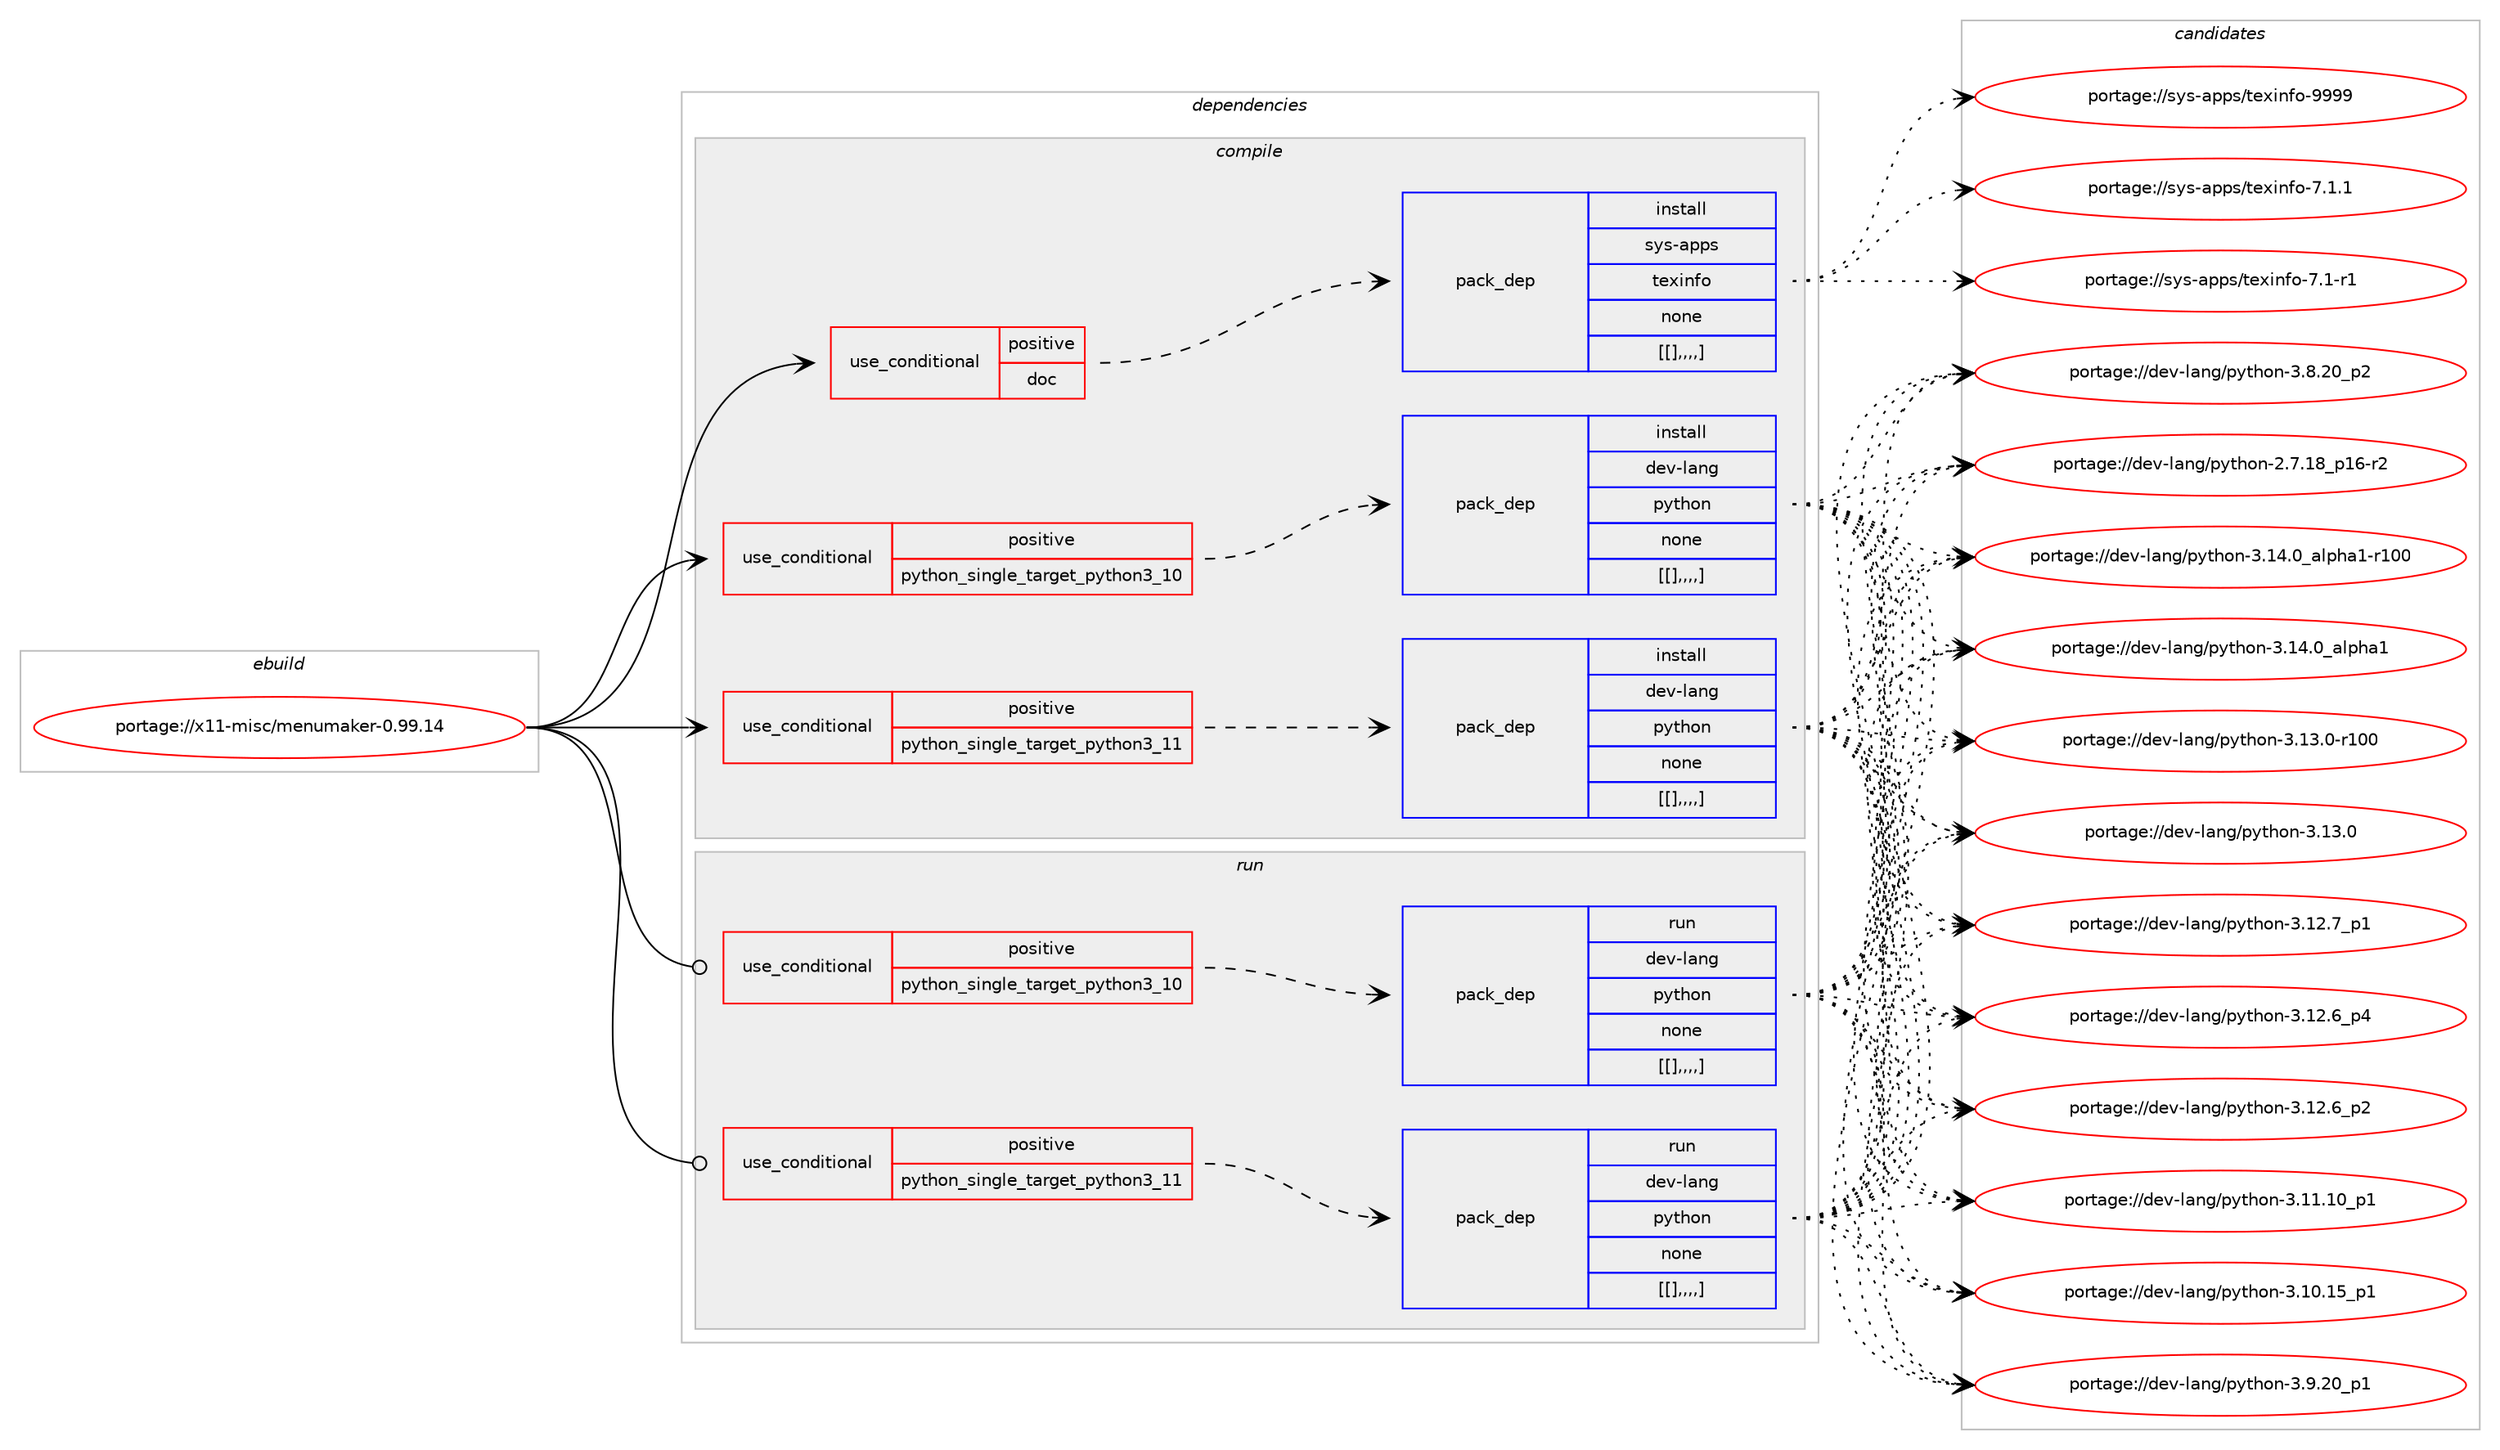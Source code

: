 digraph prolog {

# *************
# Graph options
# *************

newrank=true;
concentrate=true;
compound=true;
graph [rankdir=LR,fontname=Helvetica,fontsize=10,ranksep=1.5];#, ranksep=2.5, nodesep=0.2];
edge  [arrowhead=vee];
node  [fontname=Helvetica,fontsize=10];

# **********
# The ebuild
# **********

subgraph cluster_leftcol {
color=gray;
label=<<i>ebuild</i>>;
id [label="portage://x11-misc/menumaker-0.99.14", color=red, width=4, href="../x11-misc/menumaker-0.99.14.svg"];
}

# ****************
# The dependencies
# ****************

subgraph cluster_midcol {
color=gray;
label=<<i>dependencies</i>>;
subgraph cluster_compile {
fillcolor="#eeeeee";
style=filled;
label=<<i>compile</i>>;
subgraph cond129536 {
dependency485498 [label=<<TABLE BORDER="0" CELLBORDER="1" CELLSPACING="0" CELLPADDING="4"><TR><TD ROWSPAN="3" CELLPADDING="10">use_conditional</TD></TR><TR><TD>positive</TD></TR><TR><TD>doc</TD></TR></TABLE>>, shape=none, color=red];
subgraph pack352304 {
dependency485516 [label=<<TABLE BORDER="0" CELLBORDER="1" CELLSPACING="0" CELLPADDING="4" WIDTH="220"><TR><TD ROWSPAN="6" CELLPADDING="30">pack_dep</TD></TR><TR><TD WIDTH="110">install</TD></TR><TR><TD>sys-apps</TD></TR><TR><TD>texinfo</TD></TR><TR><TD>none</TD></TR><TR><TD>[[],,,,]</TD></TR></TABLE>>, shape=none, color=blue];
}
dependency485498:e -> dependency485516:w [weight=20,style="dashed",arrowhead="vee"];
}
id:e -> dependency485498:w [weight=20,style="solid",arrowhead="vee"];
subgraph cond129556 {
dependency485572 [label=<<TABLE BORDER="0" CELLBORDER="1" CELLSPACING="0" CELLPADDING="4"><TR><TD ROWSPAN="3" CELLPADDING="10">use_conditional</TD></TR><TR><TD>positive</TD></TR><TR><TD>python_single_target_python3_10</TD></TR></TABLE>>, shape=none, color=red];
subgraph pack352351 {
dependency485596 [label=<<TABLE BORDER="0" CELLBORDER="1" CELLSPACING="0" CELLPADDING="4" WIDTH="220"><TR><TD ROWSPAN="6" CELLPADDING="30">pack_dep</TD></TR><TR><TD WIDTH="110">install</TD></TR><TR><TD>dev-lang</TD></TR><TR><TD>python</TD></TR><TR><TD>none</TD></TR><TR><TD>[[],,,,]</TD></TR></TABLE>>, shape=none, color=blue];
}
dependency485572:e -> dependency485596:w [weight=20,style="dashed",arrowhead="vee"];
}
id:e -> dependency485572:w [weight=20,style="solid",arrowhead="vee"];
subgraph cond129575 {
dependency485637 [label=<<TABLE BORDER="0" CELLBORDER="1" CELLSPACING="0" CELLPADDING="4"><TR><TD ROWSPAN="3" CELLPADDING="10">use_conditional</TD></TR><TR><TD>positive</TD></TR><TR><TD>python_single_target_python3_11</TD></TR></TABLE>>, shape=none, color=red];
subgraph pack352400 {
dependency485673 [label=<<TABLE BORDER="0" CELLBORDER="1" CELLSPACING="0" CELLPADDING="4" WIDTH="220"><TR><TD ROWSPAN="6" CELLPADDING="30">pack_dep</TD></TR><TR><TD WIDTH="110">install</TD></TR><TR><TD>dev-lang</TD></TR><TR><TD>python</TD></TR><TR><TD>none</TD></TR><TR><TD>[[],,,,]</TD></TR></TABLE>>, shape=none, color=blue];
}
dependency485637:e -> dependency485673:w [weight=20,style="dashed",arrowhead="vee"];
}
id:e -> dependency485637:w [weight=20,style="solid",arrowhead="vee"];
}
subgraph cluster_compileandrun {
fillcolor="#eeeeee";
style=filled;
label=<<i>compile and run</i>>;
}
subgraph cluster_run {
fillcolor="#eeeeee";
style=filled;
label=<<i>run</i>>;
subgraph cond129589 {
dependency485682 [label=<<TABLE BORDER="0" CELLBORDER="1" CELLSPACING="0" CELLPADDING="4"><TR><TD ROWSPAN="3" CELLPADDING="10">use_conditional</TD></TR><TR><TD>positive</TD></TR><TR><TD>python_single_target_python3_10</TD></TR></TABLE>>, shape=none, color=red];
subgraph pack352458 {
dependency485722 [label=<<TABLE BORDER="0" CELLBORDER="1" CELLSPACING="0" CELLPADDING="4" WIDTH="220"><TR><TD ROWSPAN="6" CELLPADDING="30">pack_dep</TD></TR><TR><TD WIDTH="110">run</TD></TR><TR><TD>dev-lang</TD></TR><TR><TD>python</TD></TR><TR><TD>none</TD></TR><TR><TD>[[],,,,]</TD></TR></TABLE>>, shape=none, color=blue];
}
dependency485682:e -> dependency485722:w [weight=20,style="dashed",arrowhead="vee"];
}
id:e -> dependency485682:w [weight=20,style="solid",arrowhead="odot"];
subgraph cond129593 {
dependency485789 [label=<<TABLE BORDER="0" CELLBORDER="1" CELLSPACING="0" CELLPADDING="4"><TR><TD ROWSPAN="3" CELLPADDING="10">use_conditional</TD></TR><TR><TD>positive</TD></TR><TR><TD>python_single_target_python3_11</TD></TR></TABLE>>, shape=none, color=red];
subgraph pack352567 {
dependency485829 [label=<<TABLE BORDER="0" CELLBORDER="1" CELLSPACING="0" CELLPADDING="4" WIDTH="220"><TR><TD ROWSPAN="6" CELLPADDING="30">pack_dep</TD></TR><TR><TD WIDTH="110">run</TD></TR><TR><TD>dev-lang</TD></TR><TR><TD>python</TD></TR><TR><TD>none</TD></TR><TR><TD>[[],,,,]</TD></TR></TABLE>>, shape=none, color=blue];
}
dependency485789:e -> dependency485829:w [weight=20,style="dashed",arrowhead="vee"];
}
id:e -> dependency485789:w [weight=20,style="solid",arrowhead="odot"];
}
}

# **************
# The candidates
# **************

subgraph cluster_choices {
rank=same;
color=gray;
label=<<i>candidates</i>>;

subgraph choice351989 {
color=black;
nodesep=1;
choice1151211154597112112115471161011201051101021114557575757 [label="portage://sys-apps/texinfo-9999", color=red, width=4,href="../sys-apps/texinfo-9999.svg"];
choice115121115459711211211547116101120105110102111455546494649 [label="portage://sys-apps/texinfo-7.1.1", color=red, width=4,href="../sys-apps/texinfo-7.1.1.svg"];
choice115121115459711211211547116101120105110102111455546494511449 [label="portage://sys-apps/texinfo-7.1-r1", color=red, width=4,href="../sys-apps/texinfo-7.1-r1.svg"];
dependency485516:e -> choice1151211154597112112115471161011201051101021114557575757:w [style=dotted,weight="100"];
dependency485516:e -> choice115121115459711211211547116101120105110102111455546494649:w [style=dotted,weight="100"];
dependency485516:e -> choice115121115459711211211547116101120105110102111455546494511449:w [style=dotted,weight="100"];
}
subgraph choice351998 {
color=black;
nodesep=1;
choice100101118451089711010347112121116104111110455146495246489597108112104974945114494848 [label="portage://dev-lang/python-3.14.0_alpha1-r100", color=red, width=4,href="../dev-lang/python-3.14.0_alpha1-r100.svg"];
choice1001011184510897110103471121211161041111104551464952464895971081121049749 [label="portage://dev-lang/python-3.14.0_alpha1", color=red, width=4,href="../dev-lang/python-3.14.0_alpha1.svg"];
choice1001011184510897110103471121211161041111104551464951464845114494848 [label="portage://dev-lang/python-3.13.0-r100", color=red, width=4,href="../dev-lang/python-3.13.0-r100.svg"];
choice10010111845108971101034711212111610411111045514649514648 [label="portage://dev-lang/python-3.13.0", color=red, width=4,href="../dev-lang/python-3.13.0.svg"];
choice100101118451089711010347112121116104111110455146495046559511249 [label="portage://dev-lang/python-3.12.7_p1", color=red, width=4,href="../dev-lang/python-3.12.7_p1.svg"];
choice100101118451089711010347112121116104111110455146495046549511252 [label="portage://dev-lang/python-3.12.6_p4", color=red, width=4,href="../dev-lang/python-3.12.6_p4.svg"];
choice100101118451089711010347112121116104111110455146495046549511250 [label="portage://dev-lang/python-3.12.6_p2", color=red, width=4,href="../dev-lang/python-3.12.6_p2.svg"];
choice10010111845108971101034711212111610411111045514649494649489511249 [label="portage://dev-lang/python-3.11.10_p1", color=red, width=4,href="../dev-lang/python-3.11.10_p1.svg"];
choice10010111845108971101034711212111610411111045514649484649539511249 [label="portage://dev-lang/python-3.10.15_p1", color=red, width=4,href="../dev-lang/python-3.10.15_p1.svg"];
choice100101118451089711010347112121116104111110455146574650489511249 [label="portage://dev-lang/python-3.9.20_p1", color=red, width=4,href="../dev-lang/python-3.9.20_p1.svg"];
choice100101118451089711010347112121116104111110455146564650489511250 [label="portage://dev-lang/python-3.8.20_p2", color=red, width=4,href="../dev-lang/python-3.8.20_p2.svg"];
choice100101118451089711010347112121116104111110455046554649569511249544511450 [label="portage://dev-lang/python-2.7.18_p16-r2", color=red, width=4,href="../dev-lang/python-2.7.18_p16-r2.svg"];
dependency485596:e -> choice100101118451089711010347112121116104111110455146495246489597108112104974945114494848:w [style=dotted,weight="100"];
dependency485596:e -> choice1001011184510897110103471121211161041111104551464952464895971081121049749:w [style=dotted,weight="100"];
dependency485596:e -> choice1001011184510897110103471121211161041111104551464951464845114494848:w [style=dotted,weight="100"];
dependency485596:e -> choice10010111845108971101034711212111610411111045514649514648:w [style=dotted,weight="100"];
dependency485596:e -> choice100101118451089711010347112121116104111110455146495046559511249:w [style=dotted,weight="100"];
dependency485596:e -> choice100101118451089711010347112121116104111110455146495046549511252:w [style=dotted,weight="100"];
dependency485596:e -> choice100101118451089711010347112121116104111110455146495046549511250:w [style=dotted,weight="100"];
dependency485596:e -> choice10010111845108971101034711212111610411111045514649494649489511249:w [style=dotted,weight="100"];
dependency485596:e -> choice10010111845108971101034711212111610411111045514649484649539511249:w [style=dotted,weight="100"];
dependency485596:e -> choice100101118451089711010347112121116104111110455146574650489511249:w [style=dotted,weight="100"];
dependency485596:e -> choice100101118451089711010347112121116104111110455146564650489511250:w [style=dotted,weight="100"];
dependency485596:e -> choice100101118451089711010347112121116104111110455046554649569511249544511450:w [style=dotted,weight="100"];
}
subgraph choice352043 {
color=black;
nodesep=1;
choice100101118451089711010347112121116104111110455146495246489597108112104974945114494848 [label="portage://dev-lang/python-3.14.0_alpha1-r100", color=red, width=4,href="../dev-lang/python-3.14.0_alpha1-r100.svg"];
choice1001011184510897110103471121211161041111104551464952464895971081121049749 [label="portage://dev-lang/python-3.14.0_alpha1", color=red, width=4,href="../dev-lang/python-3.14.0_alpha1.svg"];
choice1001011184510897110103471121211161041111104551464951464845114494848 [label="portage://dev-lang/python-3.13.0-r100", color=red, width=4,href="../dev-lang/python-3.13.0-r100.svg"];
choice10010111845108971101034711212111610411111045514649514648 [label="portage://dev-lang/python-3.13.0", color=red, width=4,href="../dev-lang/python-3.13.0.svg"];
choice100101118451089711010347112121116104111110455146495046559511249 [label="portage://dev-lang/python-3.12.7_p1", color=red, width=4,href="../dev-lang/python-3.12.7_p1.svg"];
choice100101118451089711010347112121116104111110455146495046549511252 [label="portage://dev-lang/python-3.12.6_p4", color=red, width=4,href="../dev-lang/python-3.12.6_p4.svg"];
choice100101118451089711010347112121116104111110455146495046549511250 [label="portage://dev-lang/python-3.12.6_p2", color=red, width=4,href="../dev-lang/python-3.12.6_p2.svg"];
choice10010111845108971101034711212111610411111045514649494649489511249 [label="portage://dev-lang/python-3.11.10_p1", color=red, width=4,href="../dev-lang/python-3.11.10_p1.svg"];
choice10010111845108971101034711212111610411111045514649484649539511249 [label="portage://dev-lang/python-3.10.15_p1", color=red, width=4,href="../dev-lang/python-3.10.15_p1.svg"];
choice100101118451089711010347112121116104111110455146574650489511249 [label="portage://dev-lang/python-3.9.20_p1", color=red, width=4,href="../dev-lang/python-3.9.20_p1.svg"];
choice100101118451089711010347112121116104111110455146564650489511250 [label="portage://dev-lang/python-3.8.20_p2", color=red, width=4,href="../dev-lang/python-3.8.20_p2.svg"];
choice100101118451089711010347112121116104111110455046554649569511249544511450 [label="portage://dev-lang/python-2.7.18_p16-r2", color=red, width=4,href="../dev-lang/python-2.7.18_p16-r2.svg"];
dependency485673:e -> choice100101118451089711010347112121116104111110455146495246489597108112104974945114494848:w [style=dotted,weight="100"];
dependency485673:e -> choice1001011184510897110103471121211161041111104551464952464895971081121049749:w [style=dotted,weight="100"];
dependency485673:e -> choice1001011184510897110103471121211161041111104551464951464845114494848:w [style=dotted,weight="100"];
dependency485673:e -> choice10010111845108971101034711212111610411111045514649514648:w [style=dotted,weight="100"];
dependency485673:e -> choice100101118451089711010347112121116104111110455146495046559511249:w [style=dotted,weight="100"];
dependency485673:e -> choice100101118451089711010347112121116104111110455146495046549511252:w [style=dotted,weight="100"];
dependency485673:e -> choice100101118451089711010347112121116104111110455146495046549511250:w [style=dotted,weight="100"];
dependency485673:e -> choice10010111845108971101034711212111610411111045514649494649489511249:w [style=dotted,weight="100"];
dependency485673:e -> choice10010111845108971101034711212111610411111045514649484649539511249:w [style=dotted,weight="100"];
dependency485673:e -> choice100101118451089711010347112121116104111110455146574650489511249:w [style=dotted,weight="100"];
dependency485673:e -> choice100101118451089711010347112121116104111110455146564650489511250:w [style=dotted,weight="100"];
dependency485673:e -> choice100101118451089711010347112121116104111110455046554649569511249544511450:w [style=dotted,weight="100"];
}
subgraph choice352063 {
color=black;
nodesep=1;
choice100101118451089711010347112121116104111110455146495246489597108112104974945114494848 [label="portage://dev-lang/python-3.14.0_alpha1-r100", color=red, width=4,href="../dev-lang/python-3.14.0_alpha1-r100.svg"];
choice1001011184510897110103471121211161041111104551464952464895971081121049749 [label="portage://dev-lang/python-3.14.0_alpha1", color=red, width=4,href="../dev-lang/python-3.14.0_alpha1.svg"];
choice1001011184510897110103471121211161041111104551464951464845114494848 [label="portage://dev-lang/python-3.13.0-r100", color=red, width=4,href="../dev-lang/python-3.13.0-r100.svg"];
choice10010111845108971101034711212111610411111045514649514648 [label="portage://dev-lang/python-3.13.0", color=red, width=4,href="../dev-lang/python-3.13.0.svg"];
choice100101118451089711010347112121116104111110455146495046559511249 [label="portage://dev-lang/python-3.12.7_p1", color=red, width=4,href="../dev-lang/python-3.12.7_p1.svg"];
choice100101118451089711010347112121116104111110455146495046549511252 [label="portage://dev-lang/python-3.12.6_p4", color=red, width=4,href="../dev-lang/python-3.12.6_p4.svg"];
choice100101118451089711010347112121116104111110455146495046549511250 [label="portage://dev-lang/python-3.12.6_p2", color=red, width=4,href="../dev-lang/python-3.12.6_p2.svg"];
choice10010111845108971101034711212111610411111045514649494649489511249 [label="portage://dev-lang/python-3.11.10_p1", color=red, width=4,href="../dev-lang/python-3.11.10_p1.svg"];
choice10010111845108971101034711212111610411111045514649484649539511249 [label="portage://dev-lang/python-3.10.15_p1", color=red, width=4,href="../dev-lang/python-3.10.15_p1.svg"];
choice100101118451089711010347112121116104111110455146574650489511249 [label="portage://dev-lang/python-3.9.20_p1", color=red, width=4,href="../dev-lang/python-3.9.20_p1.svg"];
choice100101118451089711010347112121116104111110455146564650489511250 [label="portage://dev-lang/python-3.8.20_p2", color=red, width=4,href="../dev-lang/python-3.8.20_p2.svg"];
choice100101118451089711010347112121116104111110455046554649569511249544511450 [label="portage://dev-lang/python-2.7.18_p16-r2", color=red, width=4,href="../dev-lang/python-2.7.18_p16-r2.svg"];
dependency485722:e -> choice100101118451089711010347112121116104111110455146495246489597108112104974945114494848:w [style=dotted,weight="100"];
dependency485722:e -> choice1001011184510897110103471121211161041111104551464952464895971081121049749:w [style=dotted,weight="100"];
dependency485722:e -> choice1001011184510897110103471121211161041111104551464951464845114494848:w [style=dotted,weight="100"];
dependency485722:e -> choice10010111845108971101034711212111610411111045514649514648:w [style=dotted,weight="100"];
dependency485722:e -> choice100101118451089711010347112121116104111110455146495046559511249:w [style=dotted,weight="100"];
dependency485722:e -> choice100101118451089711010347112121116104111110455146495046549511252:w [style=dotted,weight="100"];
dependency485722:e -> choice100101118451089711010347112121116104111110455146495046549511250:w [style=dotted,weight="100"];
dependency485722:e -> choice10010111845108971101034711212111610411111045514649494649489511249:w [style=dotted,weight="100"];
dependency485722:e -> choice10010111845108971101034711212111610411111045514649484649539511249:w [style=dotted,weight="100"];
dependency485722:e -> choice100101118451089711010347112121116104111110455146574650489511249:w [style=dotted,weight="100"];
dependency485722:e -> choice100101118451089711010347112121116104111110455146564650489511250:w [style=dotted,weight="100"];
dependency485722:e -> choice100101118451089711010347112121116104111110455046554649569511249544511450:w [style=dotted,weight="100"];
}
subgraph choice352094 {
color=black;
nodesep=1;
choice100101118451089711010347112121116104111110455146495246489597108112104974945114494848 [label="portage://dev-lang/python-3.14.0_alpha1-r100", color=red, width=4,href="../dev-lang/python-3.14.0_alpha1-r100.svg"];
choice1001011184510897110103471121211161041111104551464952464895971081121049749 [label="portage://dev-lang/python-3.14.0_alpha1", color=red, width=4,href="../dev-lang/python-3.14.0_alpha1.svg"];
choice1001011184510897110103471121211161041111104551464951464845114494848 [label="portage://dev-lang/python-3.13.0-r100", color=red, width=4,href="../dev-lang/python-3.13.0-r100.svg"];
choice10010111845108971101034711212111610411111045514649514648 [label="portage://dev-lang/python-3.13.0", color=red, width=4,href="../dev-lang/python-3.13.0.svg"];
choice100101118451089711010347112121116104111110455146495046559511249 [label="portage://dev-lang/python-3.12.7_p1", color=red, width=4,href="../dev-lang/python-3.12.7_p1.svg"];
choice100101118451089711010347112121116104111110455146495046549511252 [label="portage://dev-lang/python-3.12.6_p4", color=red, width=4,href="../dev-lang/python-3.12.6_p4.svg"];
choice100101118451089711010347112121116104111110455146495046549511250 [label="portage://dev-lang/python-3.12.6_p2", color=red, width=4,href="../dev-lang/python-3.12.6_p2.svg"];
choice10010111845108971101034711212111610411111045514649494649489511249 [label="portage://dev-lang/python-3.11.10_p1", color=red, width=4,href="../dev-lang/python-3.11.10_p1.svg"];
choice10010111845108971101034711212111610411111045514649484649539511249 [label="portage://dev-lang/python-3.10.15_p1", color=red, width=4,href="../dev-lang/python-3.10.15_p1.svg"];
choice100101118451089711010347112121116104111110455146574650489511249 [label="portage://dev-lang/python-3.9.20_p1", color=red, width=4,href="../dev-lang/python-3.9.20_p1.svg"];
choice100101118451089711010347112121116104111110455146564650489511250 [label="portage://dev-lang/python-3.8.20_p2", color=red, width=4,href="../dev-lang/python-3.8.20_p2.svg"];
choice100101118451089711010347112121116104111110455046554649569511249544511450 [label="portage://dev-lang/python-2.7.18_p16-r2", color=red, width=4,href="../dev-lang/python-2.7.18_p16-r2.svg"];
dependency485829:e -> choice100101118451089711010347112121116104111110455146495246489597108112104974945114494848:w [style=dotted,weight="100"];
dependency485829:e -> choice1001011184510897110103471121211161041111104551464952464895971081121049749:w [style=dotted,weight="100"];
dependency485829:e -> choice1001011184510897110103471121211161041111104551464951464845114494848:w [style=dotted,weight="100"];
dependency485829:e -> choice10010111845108971101034711212111610411111045514649514648:w [style=dotted,weight="100"];
dependency485829:e -> choice100101118451089711010347112121116104111110455146495046559511249:w [style=dotted,weight="100"];
dependency485829:e -> choice100101118451089711010347112121116104111110455146495046549511252:w [style=dotted,weight="100"];
dependency485829:e -> choice100101118451089711010347112121116104111110455146495046549511250:w [style=dotted,weight="100"];
dependency485829:e -> choice10010111845108971101034711212111610411111045514649494649489511249:w [style=dotted,weight="100"];
dependency485829:e -> choice10010111845108971101034711212111610411111045514649484649539511249:w [style=dotted,weight="100"];
dependency485829:e -> choice100101118451089711010347112121116104111110455146574650489511249:w [style=dotted,weight="100"];
dependency485829:e -> choice100101118451089711010347112121116104111110455146564650489511250:w [style=dotted,weight="100"];
dependency485829:e -> choice100101118451089711010347112121116104111110455046554649569511249544511450:w [style=dotted,weight="100"];
}
}

}
